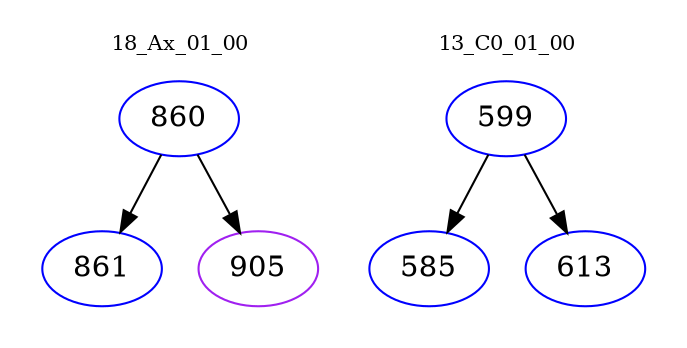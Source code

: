 digraph{
subgraph cluster_0 {
color = white
label = "18_Ax_01_00";
fontsize=10;
T0_860 [label="860", color="blue"]
T0_860 -> T0_861 [color="black"]
T0_861 [label="861", color="blue"]
T0_860 -> T0_905 [color="black"]
T0_905 [label="905", color="purple"]
}
subgraph cluster_1 {
color = white
label = "13_C0_01_00";
fontsize=10;
T1_599 [label="599", color="blue"]
T1_599 -> T1_585 [color="black"]
T1_585 [label="585", color="blue"]
T1_599 -> T1_613 [color="black"]
T1_613 [label="613", color="blue"]
}
}
